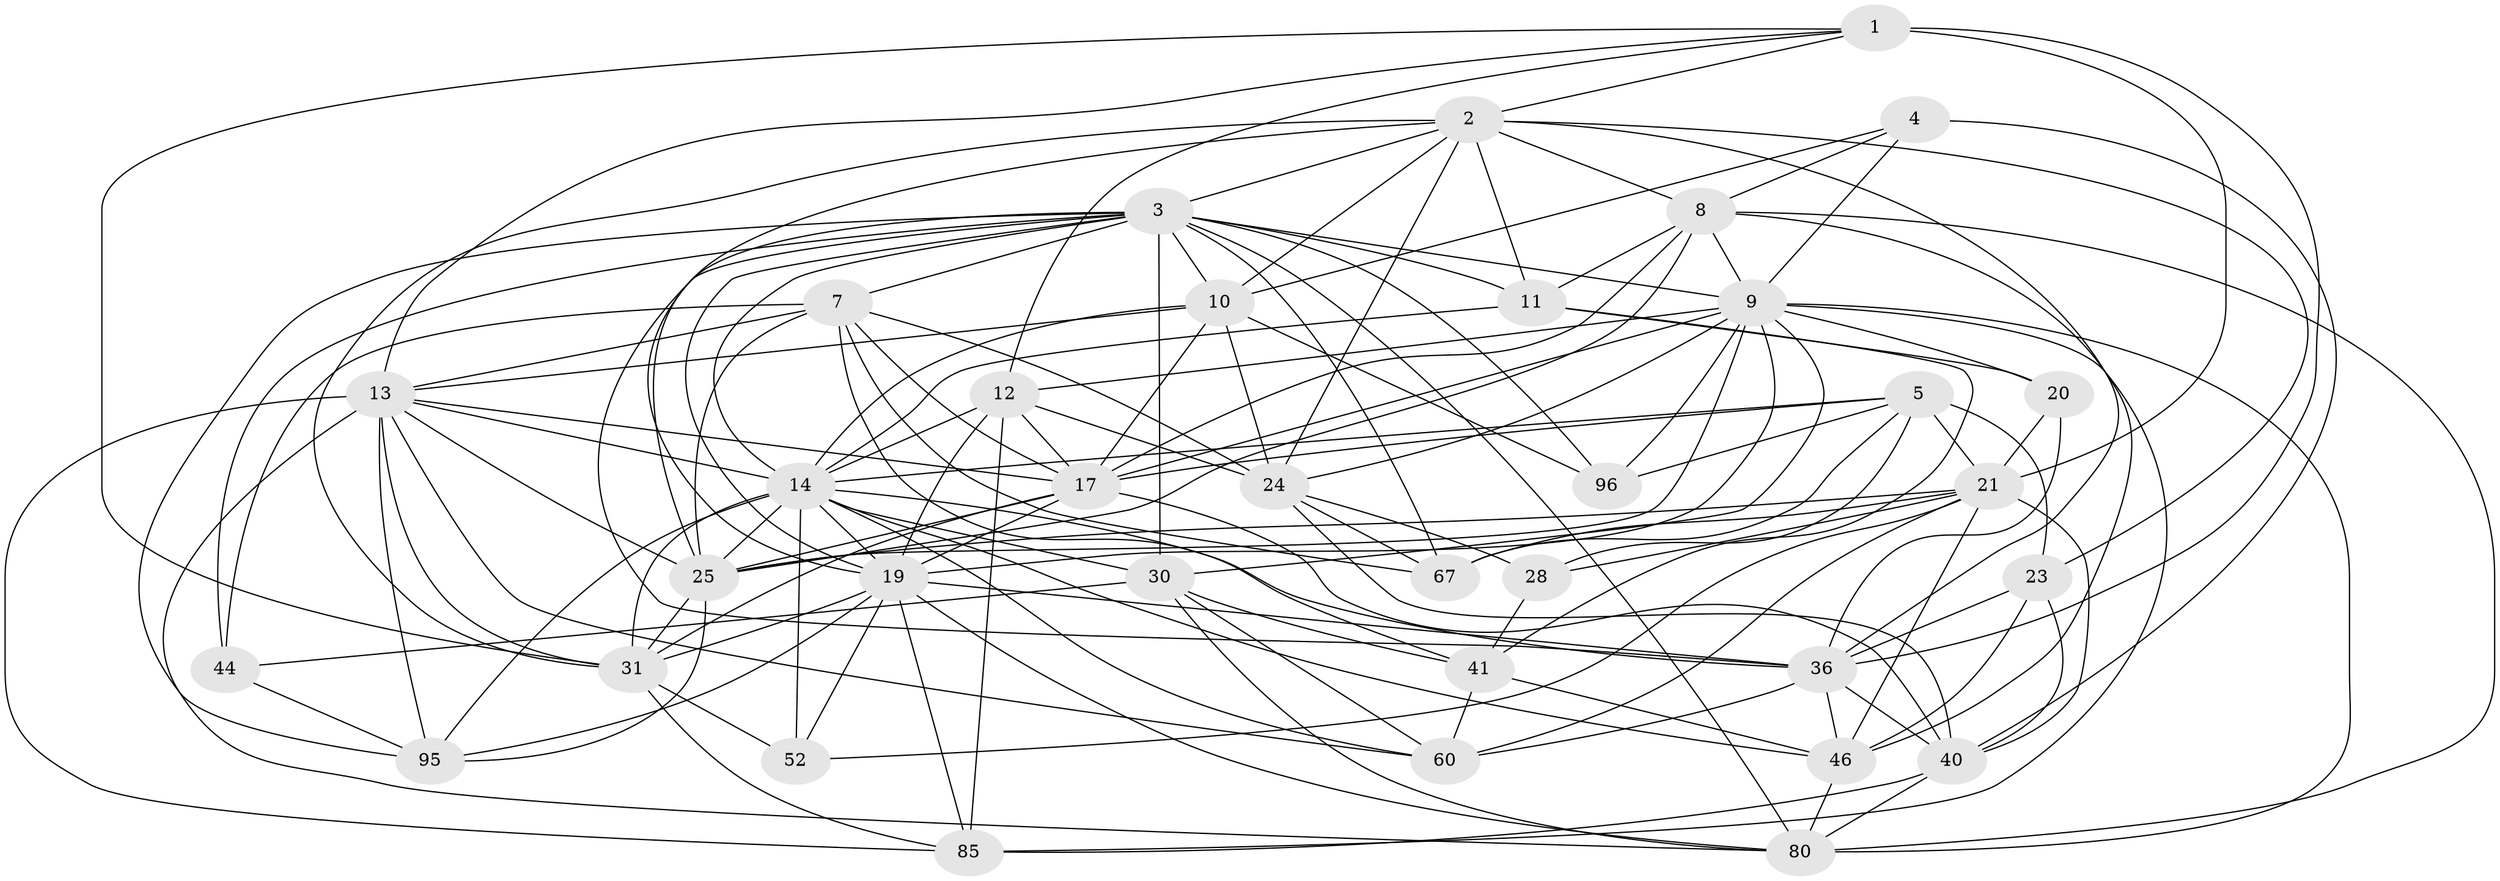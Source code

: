 // original degree distribution, {4: 1.0}
// Generated by graph-tools (version 1.1) at 2025/20/03/04/25 18:20:31]
// undirected, 35 vertices, 136 edges
graph export_dot {
graph [start="1"]
  node [color=gray90,style=filled];
  1 [super="+92"];
  2 [super="+110+6+73"];
  3 [super="+38+66+32"];
  4;
  5 [super="+16"];
  7 [super="+33+59"];
  8 [super="+70+35"];
  9 [super="+78+77"];
  10 [super="+34+53"];
  11 [super="+98"];
  12 [super="+63+58"];
  13 [super="+87+29+62"];
  14 [super="+43+15+27+18"];
  17 [super="+26+45+39"];
  19 [super="+64+48+57"];
  20;
  21 [super="+22+51+71"];
  23 [super="+47"];
  24 [super="+108+54"];
  25 [super="+90+65"];
  28;
  30 [super="+112+102+103"];
  31 [super="+105+94+76"];
  36 [super="+101+56"];
  40 [super="+68+79"];
  41 [super="+42"];
  44;
  46 [super="+49+84"];
  52;
  60 [super="+116+69"];
  67 [super="+82+81"];
  80 [super="+114+88"];
  85 [super="+97"];
  95 [super="+109"];
  96;
  1 -- 36;
  1 -- 21 [weight=3];
  1 -- 12;
  1 -- 13;
  1 -- 31;
  1 -- 2;
  2 -- 10;
  2 -- 36;
  2 -- 31;
  2 -- 23;
  2 -- 24;
  2 -- 11;
  2 -- 19;
  2 -- 8;
  2 -- 3;
  3 -- 44;
  3 -- 96;
  3 -- 67 [weight=3];
  3 -- 7 [weight=2];
  3 -- 14;
  3 -- 19;
  3 -- 36;
  3 -- 10;
  3 -- 11;
  3 -- 80;
  3 -- 25;
  3 -- 30;
  3 -- 95;
  3 -- 9;
  4 -- 40;
  4 -- 8;
  4 -- 10;
  4 -- 9;
  5 -- 23;
  5 -- 96;
  5 -- 67;
  5 -- 28;
  5 -- 14 [weight=2];
  5 -- 21;
  5 -- 17;
  7 -- 44;
  7 -- 13;
  7 -- 17;
  7 -- 67 [weight=2];
  7 -- 24;
  7 -- 41;
  7 -- 25;
  8 -- 11;
  8 -- 25;
  8 -- 46;
  8 -- 80;
  8 -- 17;
  8 -- 9;
  9 -- 20;
  9 -- 24;
  9 -- 80;
  9 -- 17;
  9 -- 19;
  9 -- 85;
  9 -- 30;
  9 -- 96;
  9 -- 12;
  9 -- 25 [weight=2];
  10 -- 96;
  10 -- 14;
  10 -- 24;
  10 -- 13;
  10 -- 17;
  11 -- 20;
  11 -- 14;
  11 -- 41;
  12 -- 17;
  12 -- 24;
  12 -- 85;
  12 -- 14 [weight=2];
  12 -- 19;
  13 -- 25 [weight=2];
  13 -- 31 [weight=2];
  13 -- 17 [weight=2];
  13 -- 80;
  13 -- 85;
  13 -- 95;
  13 -- 60;
  13 -- 14;
  14 -- 31;
  14 -- 46 [weight=2];
  14 -- 60;
  14 -- 52;
  14 -- 36;
  14 -- 19;
  14 -- 95;
  14 -- 25;
  14 -- 30;
  17 -- 31;
  17 -- 25;
  17 -- 40;
  17 -- 19;
  19 -- 95;
  19 -- 31;
  19 -- 36;
  19 -- 80;
  19 -- 52;
  19 -- 85;
  20 -- 36;
  20 -- 21;
  21 -- 52;
  21 -- 60 [weight=2];
  21 -- 28;
  21 -- 67;
  21 -- 40;
  21 -- 25;
  21 -- 46 [weight=2];
  23 -- 36;
  23 -- 40;
  23 -- 46 [weight=2];
  24 -- 28;
  24 -- 67;
  24 -- 40;
  25 -- 31;
  25 -- 95;
  28 -- 41;
  30 -- 60 [weight=2];
  30 -- 80;
  30 -- 41;
  30 -- 44;
  31 -- 52;
  31 -- 85;
  36 -- 60;
  36 -- 40;
  36 -- 46;
  40 -- 85;
  40 -- 80;
  41 -- 60;
  41 -- 46;
  44 -- 95;
  46 -- 80;
}
